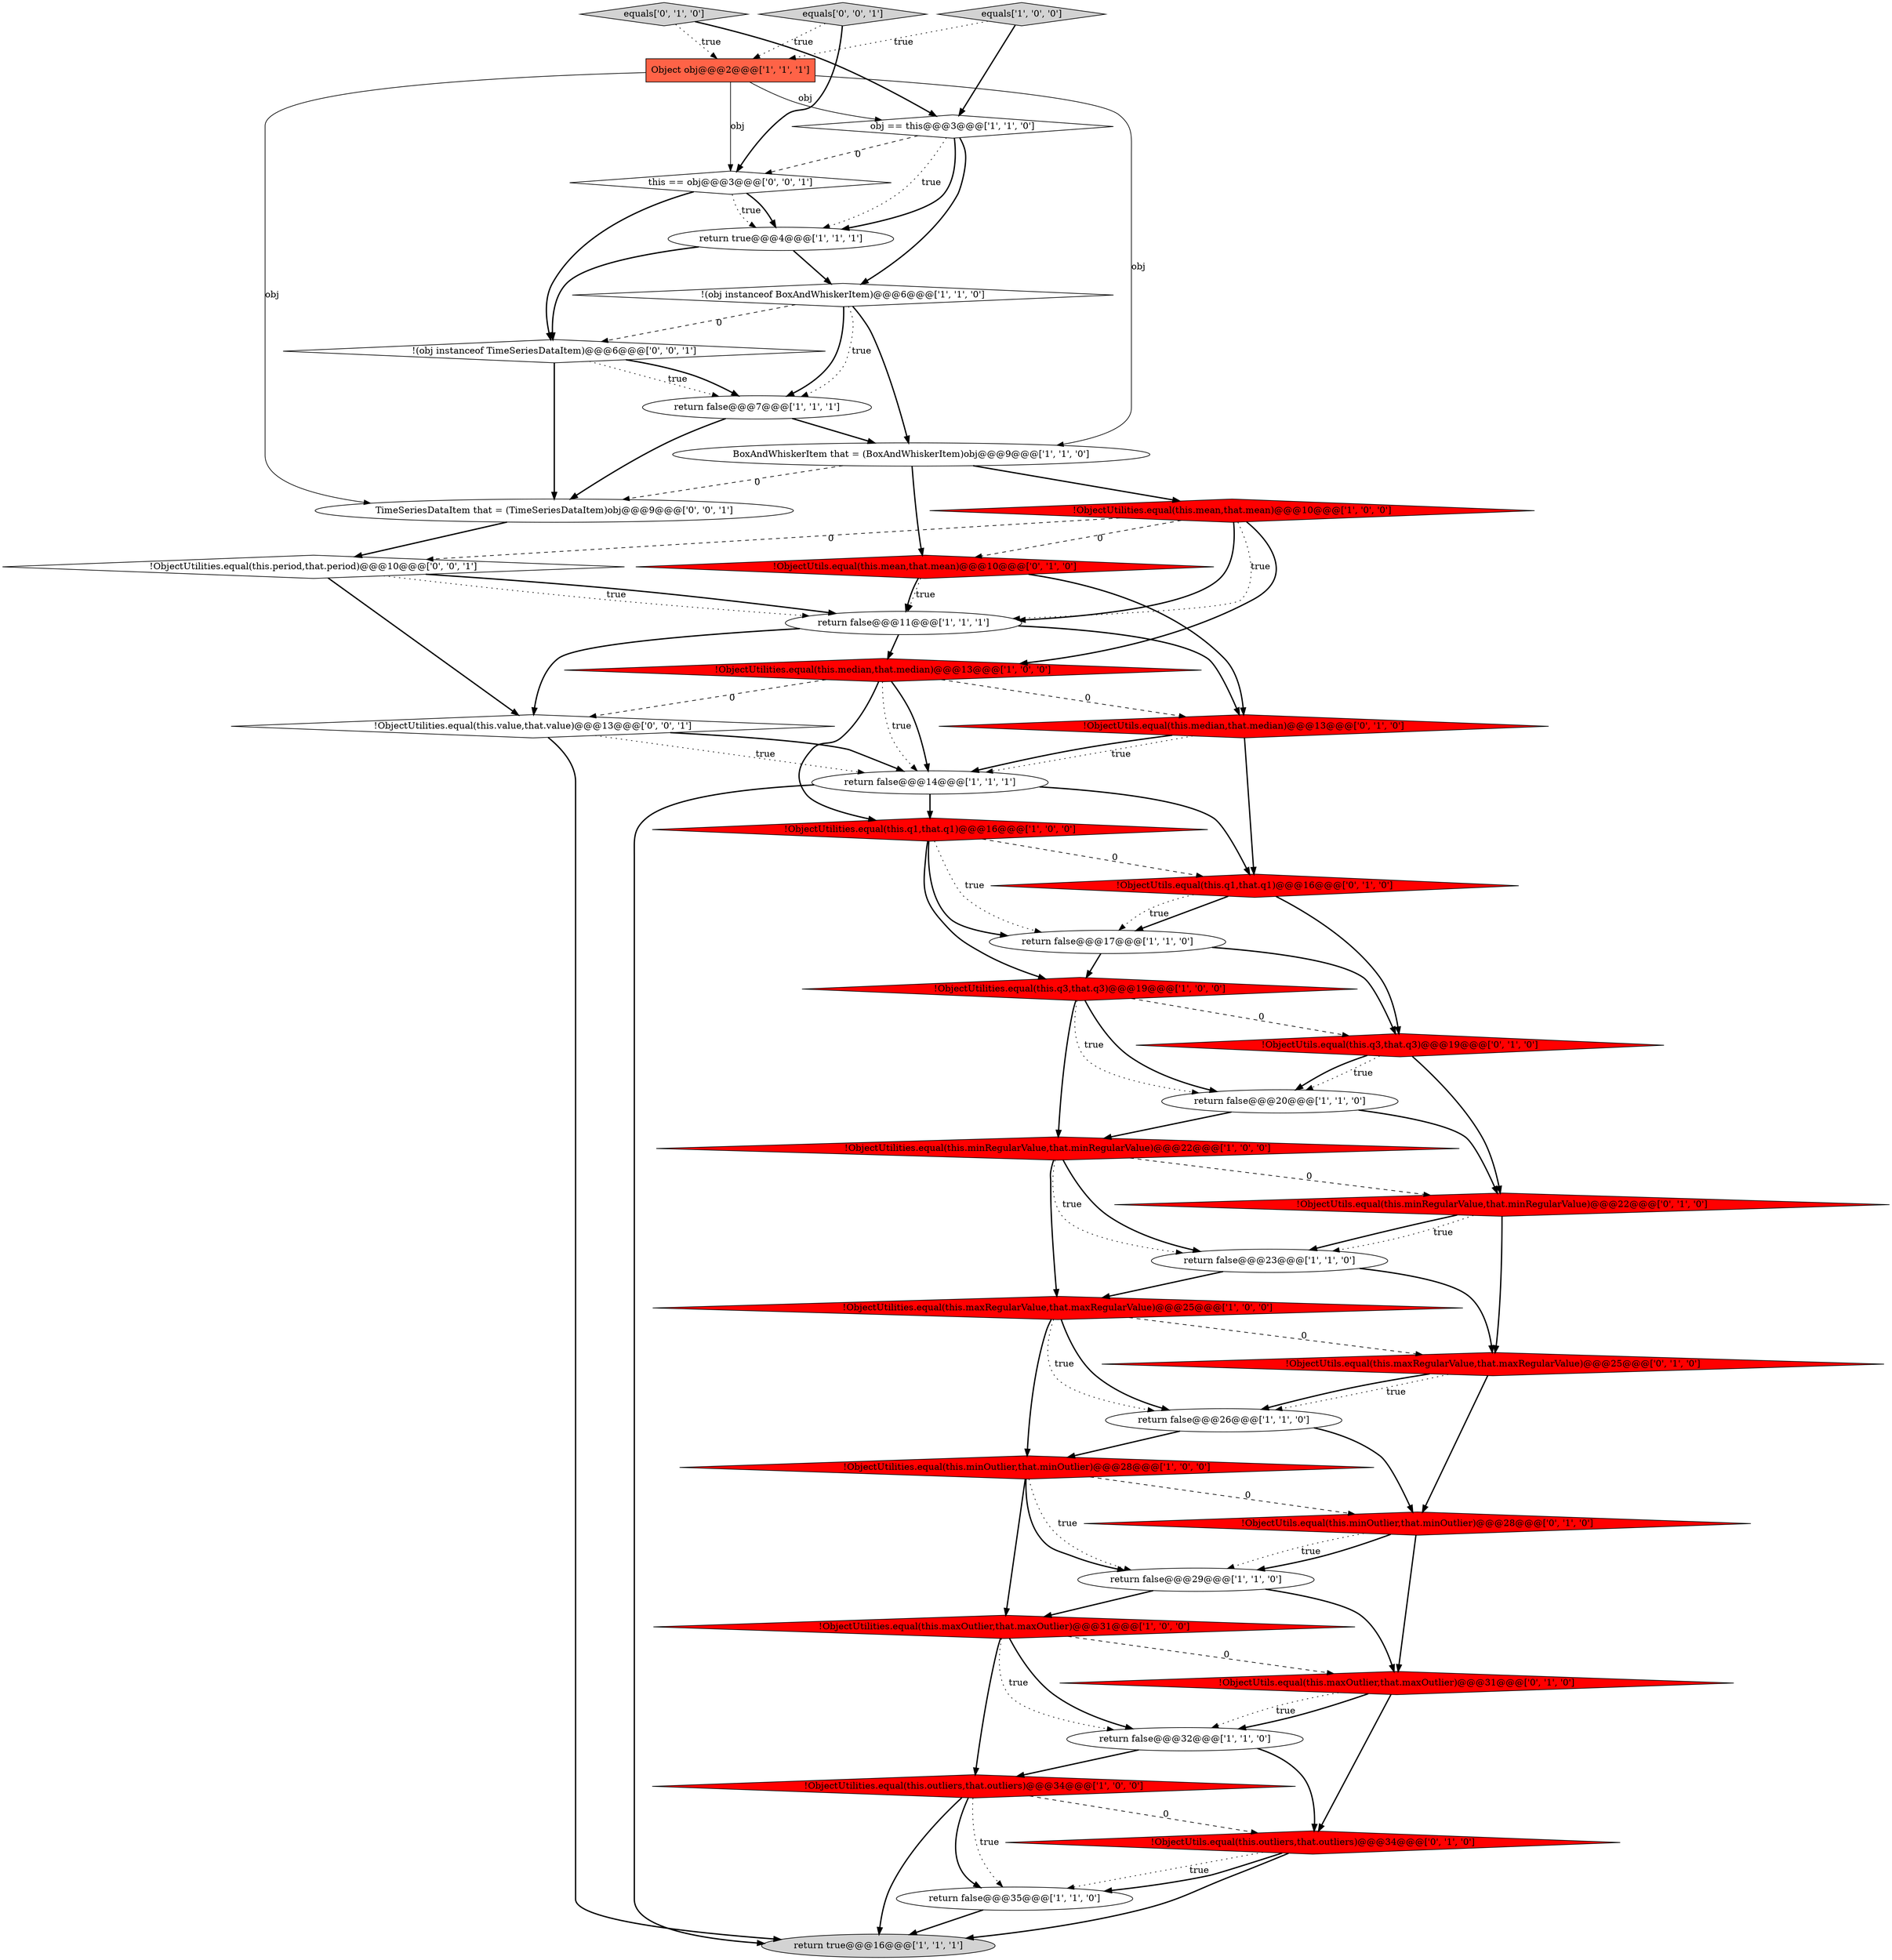 digraph {
20 [style = filled, label = "!ObjectUtilities.equal(this.minOutlier,that.minOutlier)@@@28@@@['1', '0', '0']", fillcolor = red, shape = diamond image = "AAA1AAABBB1BBB"];
7 [style = filled, label = "!ObjectUtilities.equal(this.q1,that.q1)@@@16@@@['1', '0', '0']", fillcolor = red, shape = diamond image = "AAA1AAABBB1BBB"];
11 [style = filled, label = "!ObjectUtilities.equal(this.maxOutlier,that.maxOutlier)@@@31@@@['1', '0', '0']", fillcolor = red, shape = diamond image = "AAA1AAABBB1BBB"];
28 [style = filled, label = "!ObjectUtils.equal(this.minRegularValue,that.minRegularValue)@@@22@@@['0', '1', '0']", fillcolor = red, shape = diamond image = "AAA1AAABBB2BBB"];
41 [style = filled, label = "!ObjectUtilities.equal(this.period,that.period)@@@10@@@['0', '0', '1']", fillcolor = white, shape = diamond image = "AAA0AAABBB3BBB"];
31 [style = filled, label = "!ObjectUtils.equal(this.q3,that.q3)@@@19@@@['0', '1', '0']", fillcolor = red, shape = diamond image = "AAA1AAABBB2BBB"];
18 [style = filled, label = "equals['1', '0', '0']", fillcolor = lightgray, shape = diamond image = "AAA0AAABBB1BBB"];
35 [style = filled, label = "!ObjectUtils.equal(this.q1,that.q1)@@@16@@@['0', '1', '0']", fillcolor = red, shape = diamond image = "AAA1AAABBB2BBB"];
6 [style = filled, label = "!ObjectUtilities.equal(this.median,that.median)@@@13@@@['1', '0', '0']", fillcolor = red, shape = diamond image = "AAA1AAABBB1BBB"];
27 [style = filled, label = "!ObjectUtils.equal(this.minOutlier,that.minOutlier)@@@28@@@['0', '1', '0']", fillcolor = red, shape = diamond image = "AAA1AAABBB2BBB"];
9 [style = filled, label = "return true@@@16@@@['1', '1', '1']", fillcolor = lightgray, shape = ellipse image = "AAA0AAABBB1BBB"];
17 [style = filled, label = "return false@@@26@@@['1', '1', '0']", fillcolor = white, shape = ellipse image = "AAA0AAABBB1BBB"];
10 [style = filled, label = "!ObjectUtilities.equal(this.maxRegularValue,that.maxRegularValue)@@@25@@@['1', '0', '0']", fillcolor = red, shape = diamond image = "AAA1AAABBB1BBB"];
15 [style = filled, label = "return false@@@14@@@['1', '1', '1']", fillcolor = white, shape = ellipse image = "AAA0AAABBB1BBB"];
14 [style = filled, label = "return true@@@4@@@['1', '1', '1']", fillcolor = white, shape = ellipse image = "AAA0AAABBB1BBB"];
26 [style = filled, label = "!ObjectUtils.equal(this.maxRegularValue,that.maxRegularValue)@@@25@@@['0', '1', '0']", fillcolor = red, shape = diamond image = "AAA1AAABBB2BBB"];
3 [style = filled, label = "return false@@@11@@@['1', '1', '1']", fillcolor = white, shape = ellipse image = "AAA0AAABBB1BBB"];
33 [style = filled, label = "!ObjectUtils.equal(this.maxOutlier,that.maxOutlier)@@@31@@@['0', '1', '0']", fillcolor = red, shape = diamond image = "AAA1AAABBB2BBB"];
19 [style = filled, label = "return false@@@20@@@['1', '1', '0']", fillcolor = white, shape = ellipse image = "AAA0AAABBB1BBB"];
23 [style = filled, label = "!ObjectUtilities.equal(this.outliers,that.outliers)@@@34@@@['1', '0', '0']", fillcolor = red, shape = diamond image = "AAA1AAABBB1BBB"];
21 [style = filled, label = "return false@@@29@@@['1', '1', '0']", fillcolor = white, shape = ellipse image = "AAA0AAABBB1BBB"];
8 [style = filled, label = "return false@@@35@@@['1', '1', '0']", fillcolor = white, shape = ellipse image = "AAA0AAABBB1BBB"];
2 [style = filled, label = "!ObjectUtilities.equal(this.mean,that.mean)@@@10@@@['1', '0', '0']", fillcolor = red, shape = diamond image = "AAA1AAABBB1BBB"];
5 [style = filled, label = "obj == this@@@3@@@['1', '1', '0']", fillcolor = white, shape = diamond image = "AAA0AAABBB1BBB"];
30 [style = filled, label = "equals['0', '1', '0']", fillcolor = lightgray, shape = diamond image = "AAA0AAABBB2BBB"];
24 [style = filled, label = "!ObjectUtilities.equal(this.q3,that.q3)@@@19@@@['1', '0', '0']", fillcolor = red, shape = diamond image = "AAA1AAABBB1BBB"];
13 [style = filled, label = "return false@@@32@@@['1', '1', '0']", fillcolor = white, shape = ellipse image = "AAA0AAABBB1BBB"];
36 [style = filled, label = "!(obj instanceof TimeSeriesDataItem)@@@6@@@['0', '0', '1']", fillcolor = white, shape = diamond image = "AAA0AAABBB3BBB"];
29 [style = filled, label = "!ObjectUtils.equal(this.outliers,that.outliers)@@@34@@@['0', '1', '0']", fillcolor = red, shape = diamond image = "AAA1AAABBB2BBB"];
39 [style = filled, label = "TimeSeriesDataItem that = (TimeSeriesDataItem)obj@@@9@@@['0', '0', '1']", fillcolor = white, shape = ellipse image = "AAA0AAABBB3BBB"];
22 [style = filled, label = "!ObjectUtilities.equal(this.minRegularValue,that.minRegularValue)@@@22@@@['1', '0', '0']", fillcolor = red, shape = diamond image = "AAA1AAABBB1BBB"];
0 [style = filled, label = "return false@@@17@@@['1', '1', '0']", fillcolor = white, shape = ellipse image = "AAA0AAABBB1BBB"];
1 [style = filled, label = "BoxAndWhiskerItem that = (BoxAndWhiskerItem)obj@@@9@@@['1', '1', '0']", fillcolor = white, shape = ellipse image = "AAA0AAABBB1BBB"];
25 [style = filled, label = "!(obj instanceof BoxAndWhiskerItem)@@@6@@@['1', '1', '0']", fillcolor = white, shape = diamond image = "AAA0AAABBB1BBB"];
40 [style = filled, label = "!ObjectUtilities.equal(this.value,that.value)@@@13@@@['0', '0', '1']", fillcolor = white, shape = diamond image = "AAA0AAABBB3BBB"];
4 [style = filled, label = "return false@@@23@@@['1', '1', '0']", fillcolor = white, shape = ellipse image = "AAA0AAABBB1BBB"];
34 [style = filled, label = "!ObjectUtils.equal(this.median,that.median)@@@13@@@['0', '1', '0']", fillcolor = red, shape = diamond image = "AAA1AAABBB2BBB"];
38 [style = filled, label = "this == obj@@@3@@@['0', '0', '1']", fillcolor = white, shape = diamond image = "AAA0AAABBB3BBB"];
16 [style = filled, label = "return false@@@7@@@['1', '1', '1']", fillcolor = white, shape = ellipse image = "AAA0AAABBB1BBB"];
37 [style = filled, label = "equals['0', '0', '1']", fillcolor = lightgray, shape = diamond image = "AAA0AAABBB3BBB"];
32 [style = filled, label = "!ObjectUtils.equal(this.mean,that.mean)@@@10@@@['0', '1', '0']", fillcolor = red, shape = diamond image = "AAA1AAABBB2BBB"];
12 [style = filled, label = "Object obj@@@2@@@['1', '1', '1']", fillcolor = tomato, shape = box image = "AAA0AAABBB1BBB"];
36->16 [style = dotted, label="true"];
14->25 [style = bold, label=""];
25->1 [style = bold, label=""];
38->14 [style = dotted, label="true"];
12->1 [style = solid, label="obj"];
2->6 [style = bold, label=""];
11->33 [style = dashed, label="0"];
2->32 [style = dashed, label="0"];
34->15 [style = bold, label=""];
40->15 [style = bold, label=""];
10->17 [style = bold, label=""];
32->34 [style = bold, label=""];
6->34 [style = dashed, label="0"];
29->8 [style = dotted, label="true"];
22->4 [style = bold, label=""];
3->34 [style = bold, label=""];
25->36 [style = dashed, label="0"];
37->38 [style = bold, label=""];
0->24 [style = bold, label=""];
7->35 [style = dashed, label="0"];
11->13 [style = bold, label=""];
32->3 [style = dotted, label="true"];
2->41 [style = dashed, label="0"];
27->33 [style = bold, label=""];
19->28 [style = bold, label=""];
17->27 [style = bold, label=""];
32->3 [style = bold, label=""];
17->20 [style = bold, label=""];
6->15 [style = dotted, label="true"];
31->19 [style = dotted, label="true"];
2->3 [style = dotted, label="true"];
35->31 [style = bold, label=""];
33->13 [style = dotted, label="true"];
24->19 [style = bold, label=""];
26->17 [style = bold, label=""];
30->12 [style = dotted, label="true"];
7->0 [style = bold, label=""];
11->13 [style = dotted, label="true"];
27->21 [style = dotted, label="true"];
23->8 [style = bold, label=""];
33->13 [style = bold, label=""];
15->35 [style = bold, label=""];
5->25 [style = bold, label=""];
33->29 [style = bold, label=""];
26->27 [style = bold, label=""];
7->24 [style = bold, label=""];
35->0 [style = bold, label=""];
21->11 [style = bold, label=""];
22->28 [style = dashed, label="0"];
15->9 [style = bold, label=""];
1->32 [style = bold, label=""];
36->16 [style = bold, label=""];
24->19 [style = dotted, label="true"];
16->39 [style = bold, label=""];
39->41 [style = bold, label=""];
5->38 [style = dashed, label="0"];
34->35 [style = bold, label=""];
31->28 [style = bold, label=""];
6->7 [style = bold, label=""];
22->4 [style = dotted, label="true"];
40->15 [style = dotted, label="true"];
19->22 [style = bold, label=""];
0->31 [style = bold, label=""];
14->36 [style = bold, label=""];
4->10 [style = bold, label=""];
1->39 [style = dashed, label="0"];
12->39 [style = solid, label="obj"];
2->3 [style = bold, label=""];
3->6 [style = bold, label=""];
28->26 [style = bold, label=""];
40->9 [style = bold, label=""];
6->40 [style = dashed, label="0"];
7->0 [style = dotted, label="true"];
25->16 [style = bold, label=""];
36->39 [style = bold, label=""];
6->15 [style = bold, label=""];
10->17 [style = dotted, label="true"];
16->1 [style = bold, label=""];
30->5 [style = bold, label=""];
41->40 [style = bold, label=""];
26->17 [style = dotted, label="true"];
34->15 [style = dotted, label="true"];
12->5 [style = solid, label="obj"];
22->10 [style = bold, label=""];
28->4 [style = dotted, label="true"];
1->2 [style = bold, label=""];
35->0 [style = dotted, label="true"];
27->21 [style = bold, label=""];
31->19 [style = bold, label=""];
25->16 [style = dotted, label="true"];
20->11 [style = bold, label=""];
5->14 [style = dotted, label="true"];
29->8 [style = bold, label=""];
10->20 [style = bold, label=""];
15->7 [style = bold, label=""];
23->8 [style = dotted, label="true"];
3->40 [style = bold, label=""];
21->33 [style = bold, label=""];
20->27 [style = dashed, label="0"];
29->9 [style = bold, label=""];
41->3 [style = bold, label=""];
4->26 [style = bold, label=""];
37->12 [style = dotted, label="true"];
38->36 [style = bold, label=""];
20->21 [style = dotted, label="true"];
5->14 [style = bold, label=""];
24->22 [style = bold, label=""];
23->29 [style = dashed, label="0"];
38->14 [style = bold, label=""];
20->21 [style = bold, label=""];
13->29 [style = bold, label=""];
10->26 [style = dashed, label="0"];
18->12 [style = dotted, label="true"];
18->5 [style = bold, label=""];
24->31 [style = dashed, label="0"];
8->9 [style = bold, label=""];
13->23 [style = bold, label=""];
41->3 [style = dotted, label="true"];
12->38 [style = solid, label="obj"];
23->9 [style = bold, label=""];
11->23 [style = bold, label=""];
28->4 [style = bold, label=""];
}
